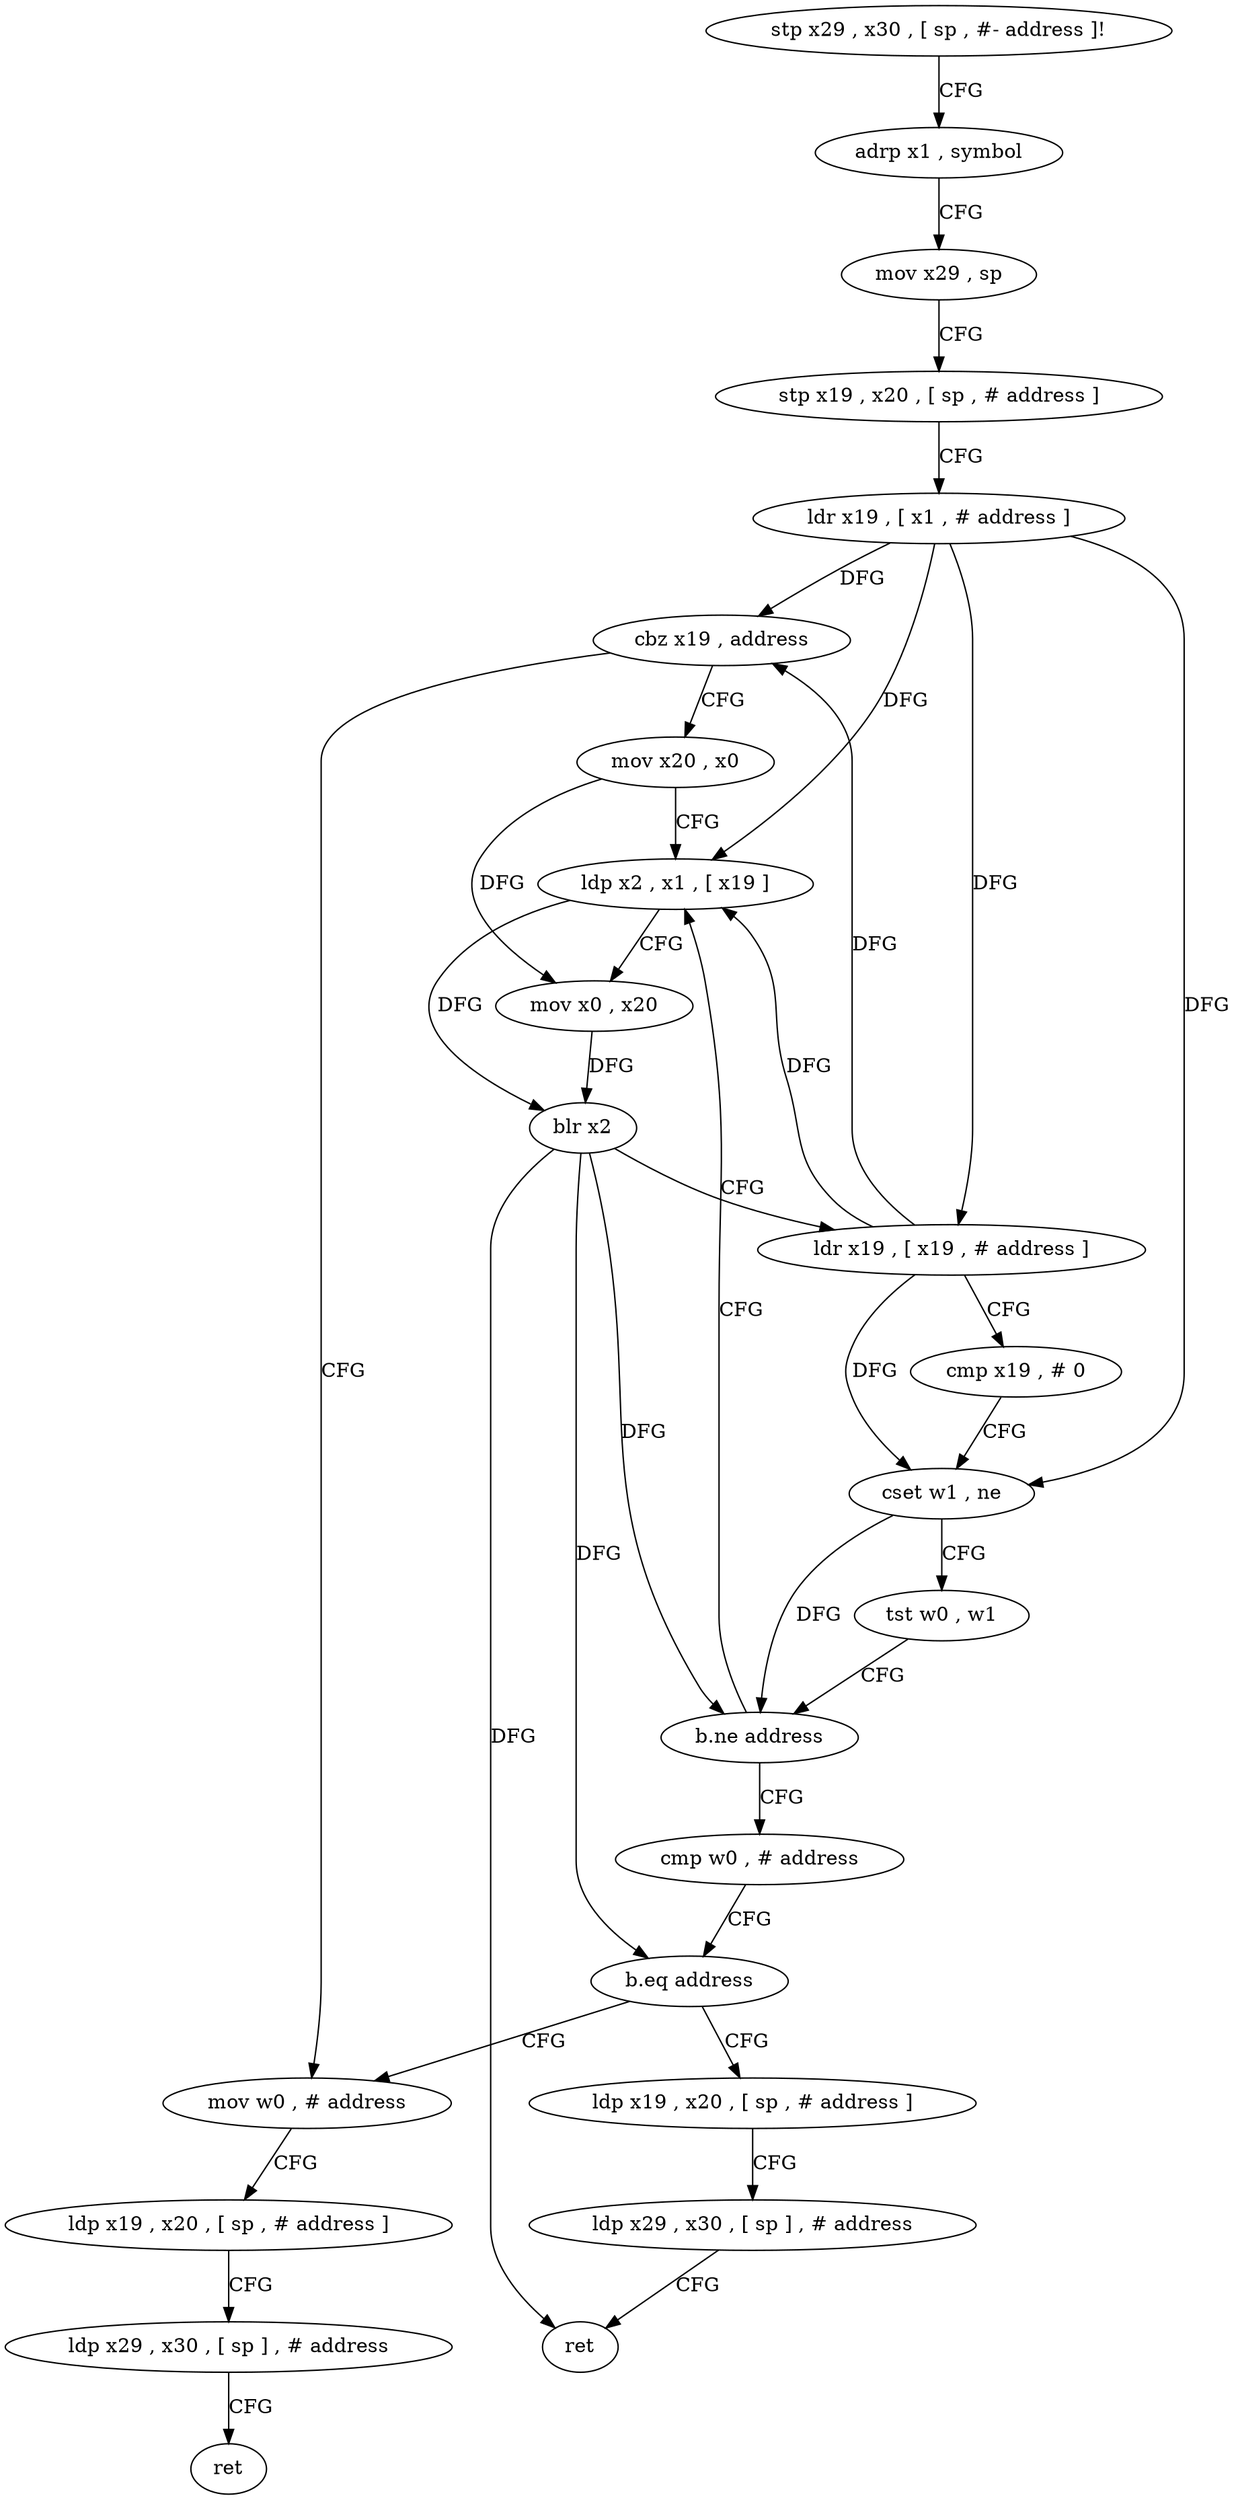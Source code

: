 digraph "func" {
"4208704" [label = "stp x29 , x30 , [ sp , #- address ]!" ]
"4208708" [label = "adrp x1 , symbol" ]
"4208712" [label = "mov x29 , sp" ]
"4208716" [label = "stp x19 , x20 , [ sp , # address ]" ]
"4208720" [label = "ldr x19 , [ x1 , # address ]" ]
"4208724" [label = "cbz x19 , address" ]
"4208784" [label = "mov w0 , # address" ]
"4208728" [label = "mov x20 , x0" ]
"4208788" [label = "ldp x19 , x20 , [ sp , # address ]" ]
"4208792" [label = "ldp x29 , x30 , [ sp ] , # address" ]
"4208796" [label = "ret" ]
"4208732" [label = "ldp x2 , x1 , [ x19 ]" ]
"4208736" [label = "mov x0 , x20" ]
"4208740" [label = "blr x2" ]
"4208744" [label = "ldr x19 , [ x19 , # address ]" ]
"4208748" [label = "cmp x19 , # 0" ]
"4208752" [label = "cset w1 , ne" ]
"4208756" [label = "tst w0 , w1" ]
"4208760" [label = "b.ne address" ]
"4208764" [label = "cmp w0 , # address" ]
"4208768" [label = "b.eq address" ]
"4208772" [label = "ldp x19 , x20 , [ sp , # address ]" ]
"4208776" [label = "ldp x29 , x30 , [ sp ] , # address" ]
"4208780" [label = "ret" ]
"4208704" -> "4208708" [ label = "CFG" ]
"4208708" -> "4208712" [ label = "CFG" ]
"4208712" -> "4208716" [ label = "CFG" ]
"4208716" -> "4208720" [ label = "CFG" ]
"4208720" -> "4208724" [ label = "DFG" ]
"4208720" -> "4208732" [ label = "DFG" ]
"4208720" -> "4208744" [ label = "DFG" ]
"4208720" -> "4208752" [ label = "DFG" ]
"4208724" -> "4208784" [ label = "CFG" ]
"4208724" -> "4208728" [ label = "CFG" ]
"4208784" -> "4208788" [ label = "CFG" ]
"4208728" -> "4208732" [ label = "CFG" ]
"4208728" -> "4208736" [ label = "DFG" ]
"4208788" -> "4208792" [ label = "CFG" ]
"4208792" -> "4208796" [ label = "CFG" ]
"4208732" -> "4208736" [ label = "CFG" ]
"4208732" -> "4208740" [ label = "DFG" ]
"4208736" -> "4208740" [ label = "DFG" ]
"4208740" -> "4208744" [ label = "CFG" ]
"4208740" -> "4208760" [ label = "DFG" ]
"4208740" -> "4208768" [ label = "DFG" ]
"4208740" -> "4208780" [ label = "DFG" ]
"4208744" -> "4208748" [ label = "CFG" ]
"4208744" -> "4208724" [ label = "DFG" ]
"4208744" -> "4208732" [ label = "DFG" ]
"4208744" -> "4208752" [ label = "DFG" ]
"4208748" -> "4208752" [ label = "CFG" ]
"4208752" -> "4208756" [ label = "CFG" ]
"4208752" -> "4208760" [ label = "DFG" ]
"4208756" -> "4208760" [ label = "CFG" ]
"4208760" -> "4208732" [ label = "CFG" ]
"4208760" -> "4208764" [ label = "CFG" ]
"4208764" -> "4208768" [ label = "CFG" ]
"4208768" -> "4208784" [ label = "CFG" ]
"4208768" -> "4208772" [ label = "CFG" ]
"4208772" -> "4208776" [ label = "CFG" ]
"4208776" -> "4208780" [ label = "CFG" ]
}
